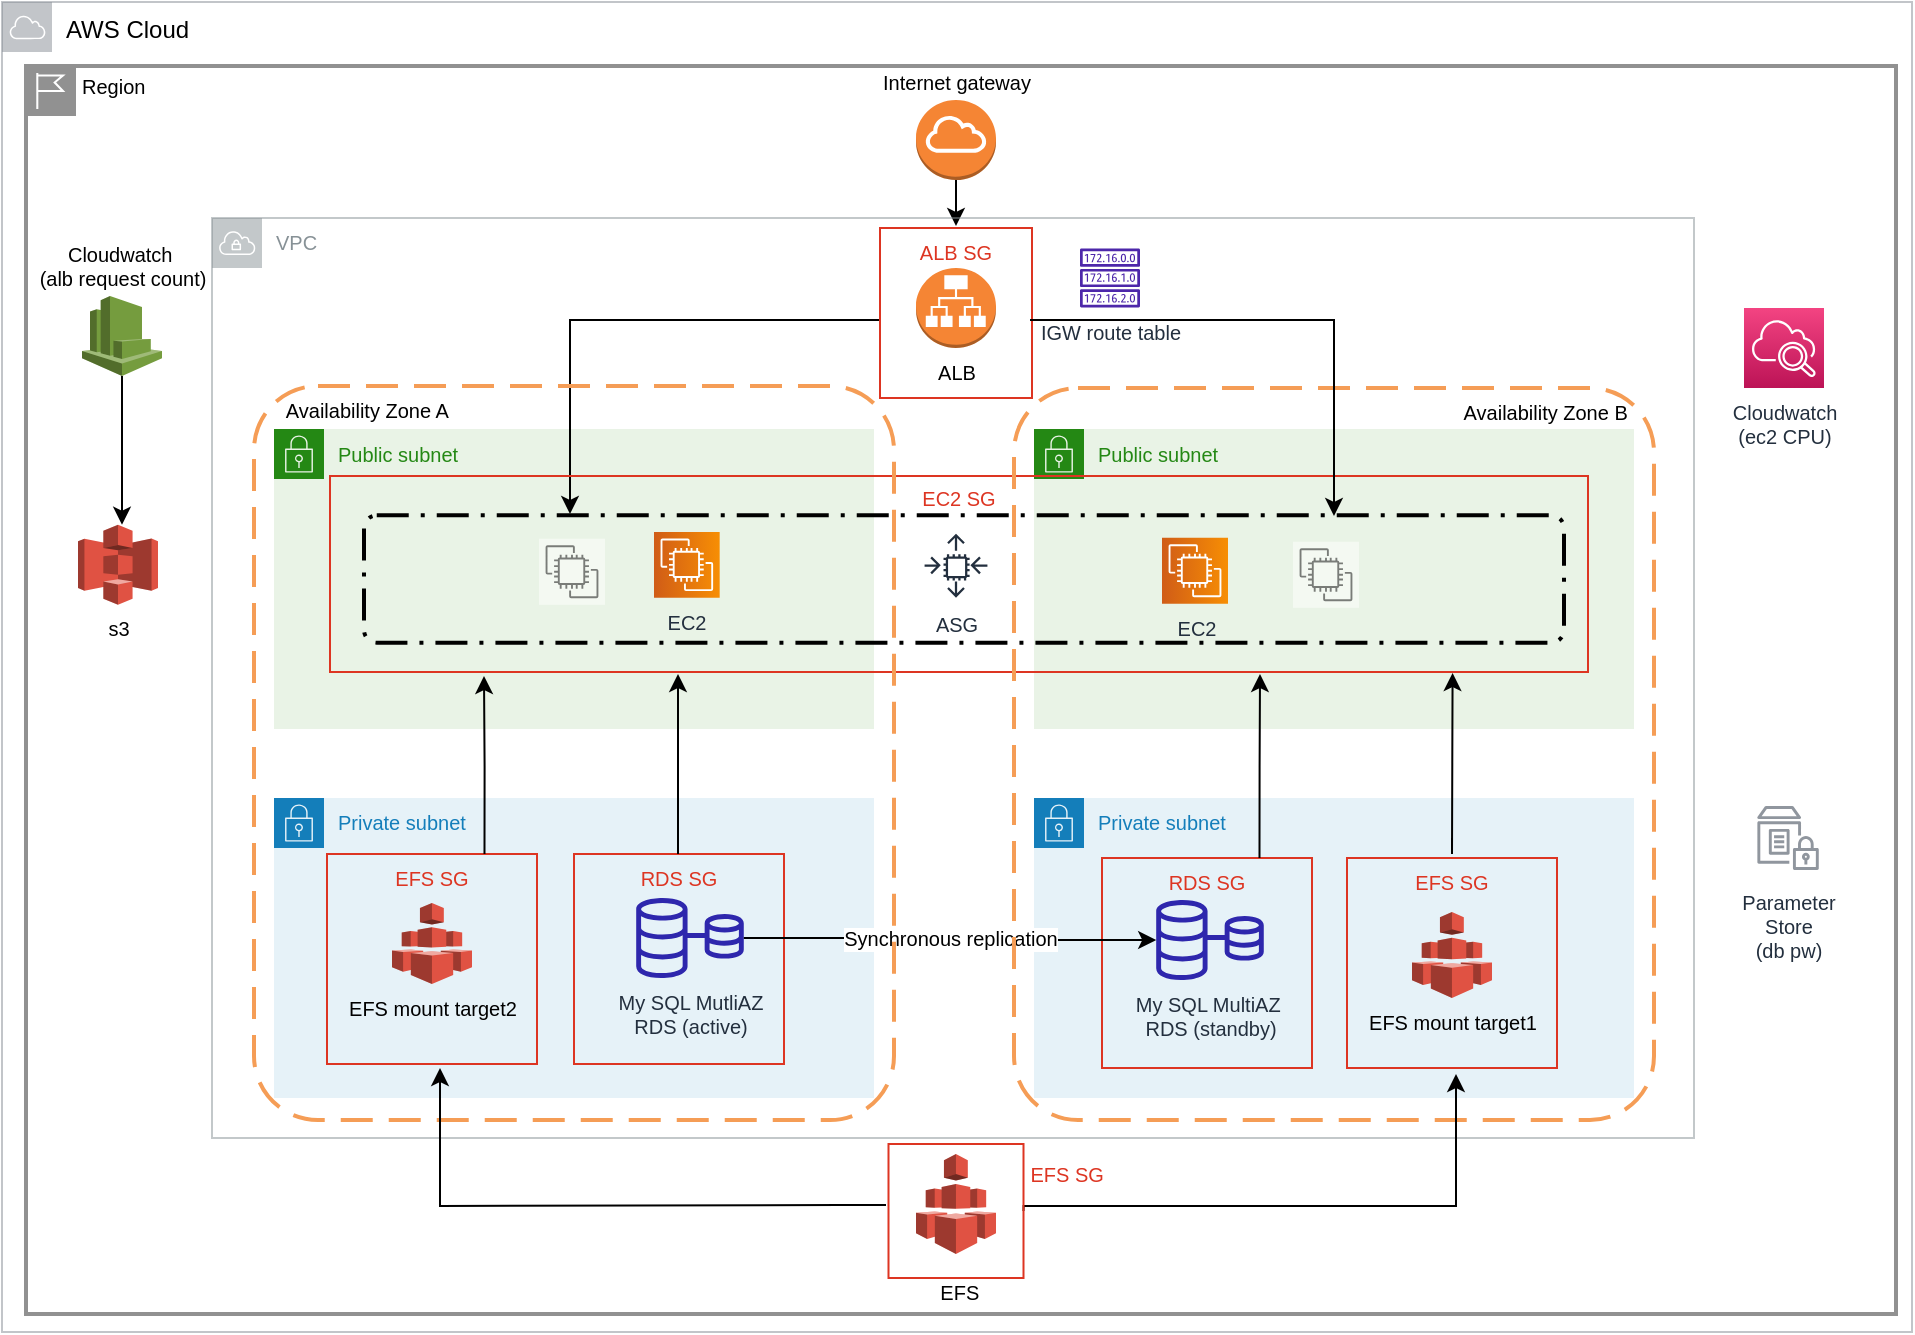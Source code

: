 <mxfile version="20.5.1" type="device"><diagram id="AdsnOwSsiy0AfqdOXsvL" name="Page-1"><mxGraphModel dx="1712" dy="638" grid="0" gridSize="10" guides="1" tooltips="1" connect="1" arrows="1" fold="1" page="0" pageScale="1" pageWidth="850" pageHeight="1100" background="#ffffff" math="0" shadow="0"><root><mxCell id="0"/><mxCell id="1" parent="0"/><mxCell id="UJqL4misTLA6MCcpcjaF-16" value="ALB" style="outlineConnect=0;dashed=0;verticalLabelPosition=bottom;verticalAlign=top;align=center;html=1;shape=mxgraph.aws3.application_load_balancer;fillColor=#F58534;gradientColor=none;fontSize=10;" parent="1" vertex="1"><mxGeometry x="401" y="205" width="40" height="40" as="geometry"/></mxCell><mxCell id="qeLjKSfhj6K_IPL9pVhX-14" value="Private subnet&amp;nbsp;" style="points=[[0,0],[0.25,0],[0.5,0],[0.75,0],[1,0],[1,0.25],[1,0.5],[1,0.75],[1,1],[0.75,1],[0.5,1],[0.25,1],[0,1],[0,0.75],[0,0.5],[0,0.25]];outlineConnect=0;gradientColor=none;html=1;whiteSpace=wrap;fontSize=10;fontStyle=0;container=1;pointerEvents=0;collapsible=0;recursiveResize=0;shape=mxgraph.aws4.group;grIcon=mxgraph.aws4.group_security_group;grStroke=0;strokeColor=#147EBA;fillColor=#E6F2F8;verticalAlign=top;align=left;spacingLeft=30;fontColor=#147EBA;dashed=0;" parent="1" vertex="1"><mxGeometry x="80" y="470" width="300" height="150" as="geometry"/></mxCell><mxCell id="UJqL4misTLA6MCcpcjaF-26" value="My SQL MutliAZ&lt;br style=&quot;font-size: 10px;&quot;&gt;RDS (active)" style="sketch=0;outlineConnect=0;fontColor=#232F3E;gradientColor=none;fillColor=#2E27AD;strokeColor=none;dashed=0;verticalLabelPosition=bottom;verticalAlign=top;align=center;html=1;fontSize=10;fontStyle=0;aspect=fixed;pointerEvents=1;shape=mxgraph.aws4.rds_multi_az;" parent="qeLjKSfhj6K_IPL9pVhX-14" vertex="1"><mxGeometry x="181.1" y="50" width="53.79" height="40" as="geometry"/></mxCell><mxCell id="2rBMx8NJpElV8pyC6ny5-1" value="EFS mount target2" style="outlineConnect=0;dashed=0;verticalLabelPosition=bottom;verticalAlign=top;align=center;html=1;shape=mxgraph.aws3.efs;fillColor=#E05243;gradientColor=none;fontSize=10;" parent="qeLjKSfhj6K_IPL9pVhX-14" vertex="1"><mxGeometry x="59" y="52.5" width="40" height="40.5" as="geometry"/></mxCell><mxCell id="2rBMx8NJpElV8pyC6ny5-12" value="RDS SG" style="fillColor=none;strokeColor=#DD3522;verticalAlign=top;fontStyle=0;fontColor=#DD3522;fontSize=10;" parent="qeLjKSfhj6K_IPL9pVhX-14" vertex="1"><mxGeometry x="150" y="28" width="105" height="105" as="geometry"/></mxCell><mxCell id="2rBMx8NJpElV8pyC6ny5-16" value="EFS SG" style="fillColor=none;strokeColor=#DD3522;verticalAlign=top;fontStyle=0;fontColor=#DD3522;fontSize=10;" parent="qeLjKSfhj6K_IPL9pVhX-14" vertex="1"><mxGeometry x="26.5" y="28" width="105" height="105" as="geometry"/></mxCell><mxCell id="qeLjKSfhj6K_IPL9pVhX-15" value="Public subnet" style="points=[[0,0],[0.25,0],[0.5,0],[0.75,0],[1,0],[1,0.25],[1,0.5],[1,0.75],[1,1],[0.75,1],[0.5,1],[0.25,1],[0,1],[0,0.75],[0,0.5],[0,0.25]];outlineConnect=0;gradientColor=none;html=1;whiteSpace=wrap;fontSize=10;fontStyle=0;container=1;pointerEvents=0;collapsible=0;recursiveResize=0;shape=mxgraph.aws4.group;grIcon=mxgraph.aws4.group_security_group;grStroke=0;strokeColor=#248814;fillColor=#E9F3E6;verticalAlign=top;align=left;spacingLeft=30;fontColor=#248814;dashed=0;" parent="1" vertex="1"><mxGeometry x="80" y="285.5" width="300" height="150" as="geometry"/></mxCell><mxCell id="qeLjKSfhj6K_IPL9pVhX-26" value="Public subnet" style="points=[[0,0],[0.25,0],[0.5,0],[0.75,0],[1,0],[1,0.25],[1,0.5],[1,0.75],[1,1],[0.75,1],[0.5,1],[0.25,1],[0,1],[0,0.75],[0,0.5],[0,0.25]];outlineConnect=0;gradientColor=none;html=1;whiteSpace=wrap;fontSize=10;fontStyle=0;container=1;pointerEvents=0;collapsible=0;recursiveResize=0;shape=mxgraph.aws4.group;grIcon=mxgraph.aws4.group_security_group;grStroke=0;strokeColor=#248814;fillColor=#E9F3E6;verticalAlign=top;align=left;spacingLeft=30;fontColor=#248814;dashed=0;" parent="1" vertex="1"><mxGeometry x="460" y="285.5" width="300" height="150" as="geometry"/></mxCell><mxCell id="qeLjKSfhj6K_IPL9pVhX-29" value="Private subnet" style="points=[[0,0],[0.25,0],[0.5,0],[0.75,0],[1,0],[1,0.25],[1,0.5],[1,0.75],[1,1],[0.75,1],[0.5,1],[0.25,1],[0,1],[0,0.75],[0,0.5],[0,0.25]];outlineConnect=0;gradientColor=none;html=1;whiteSpace=wrap;fontSize=10;fontStyle=0;container=1;pointerEvents=0;collapsible=0;recursiveResize=0;shape=mxgraph.aws4.group;grIcon=mxgraph.aws4.group_security_group;grStroke=0;strokeColor=#147EBA;fillColor=#E6F2F8;verticalAlign=top;align=left;spacingLeft=30;fontColor=#147EBA;dashed=0;" parent="1" vertex="1"><mxGeometry x="460" y="470" width="300" height="150" as="geometry"/></mxCell><mxCell id="qeLjKSfhj6K_IPL9pVhX-30" value="My SQL MultiAZ&amp;nbsp;&lt;br style=&quot;font-size: 10px;&quot;&gt;RDS (standby)" style="sketch=0;outlineConnect=0;fontColor=#232F3E;gradientColor=none;fillColor=#2E27AD;strokeColor=none;dashed=0;verticalLabelPosition=bottom;verticalAlign=top;align=center;html=1;fontSize=10;fontStyle=0;aspect=fixed;pointerEvents=1;shape=mxgraph.aws4.rds_multi_az;" parent="qeLjKSfhj6K_IPL9pVhX-29" vertex="1"><mxGeometry x="61.1" y="51" width="53.79" height="40" as="geometry"/></mxCell><mxCell id="2rBMx8NJpElV8pyC6ny5-2" value="EFS mount target1" style="outlineConnect=0;dashed=0;verticalLabelPosition=bottom;verticalAlign=top;align=center;html=1;shape=mxgraph.aws3.efs;fillColor=#E05243;gradientColor=none;fontSize=10;" parent="qeLjKSfhj6K_IPL9pVhX-29" vertex="1"><mxGeometry x="189" y="57" width="40" height="43" as="geometry"/></mxCell><mxCell id="2rBMx8NJpElV8pyC6ny5-13" value="RDS SG" style="fillColor=none;strokeColor=#DD3522;verticalAlign=top;fontStyle=0;fontColor=#DD3522;fontSize=10;" parent="qeLjKSfhj6K_IPL9pVhX-29" vertex="1"><mxGeometry x="34" y="30" width="105" height="105" as="geometry"/></mxCell><mxCell id="2rBMx8NJpElV8pyC6ny5-35" value="EFS SG" style="fillColor=none;strokeColor=#DD3522;verticalAlign=top;fontStyle=0;fontColor=#DD3522;fontSize=10;" parent="qeLjKSfhj6K_IPL9pVhX-29" vertex="1"><mxGeometry x="156.5" y="30" width="105" height="105" as="geometry"/></mxCell><mxCell id="2rBMx8NJpElV8pyC6ny5-6" value="Synchronous&amp;nbsp;replication" style="edgeStyle=orthogonalEdgeStyle;rounded=0;orthogonalLoop=1;jettySize=auto;html=1;fontSize=10;" parent="1" source="UJqL4misTLA6MCcpcjaF-26" target="qeLjKSfhj6K_IPL9pVhX-30" edge="1"><mxGeometry relative="1" as="geometry"><mxPoint x="780" y="555" as="targetPoint"/></mxGeometry></mxCell><mxCell id="2rBMx8NJpElV8pyC6ny5-52" style="edgeStyle=orthogonalEdgeStyle;rounded=0;orthogonalLoop=1;jettySize=auto;html=1;fontSize=10;exitX=0.5;exitY=1;exitDx=0;exitDy=0;exitPerimeter=0;" parent="1" source="2rBMx8NJpElV8pyC6ny5-10" edge="1"><mxGeometry relative="1" as="geometry"><mxPoint x="440" y="143" as="sourcePoint"/><mxPoint x="421" y="184" as="targetPoint"/><Array as="points"><mxPoint x="421" y="184"/></Array></mxGeometry></mxCell><mxCell id="2rBMx8NJpElV8pyC6ny5-10" value="Internet gateway" style="outlineConnect=0;dashed=0;verticalLabelPosition=top;verticalAlign=bottom;align=center;html=1;shape=mxgraph.aws3.internet_gateway;fillColor=#F58534;gradientColor=none;fontSize=10;labelPosition=center;" parent="1" vertex="1"><mxGeometry x="401" y="121" width="40" height="40" as="geometry"/></mxCell><mxCell id="2rBMx8NJpElV8pyC6ny5-29" style="edgeStyle=orthogonalEdgeStyle;rounded=0;orthogonalLoop=1;jettySize=auto;html=1;entryX=0.883;entryY=0.995;entryDx=0;entryDy=0;entryPerimeter=0;fontSize=10;" parent="1" edge="1"><mxGeometry relative="1" as="geometry"><mxPoint x="669" y="490" as="sourcePoint"/><mxPoint x="669.29" y="407.525" as="targetPoint"/><Array as="points"><mxPoint x="669" y="498"/></Array></mxGeometry></mxCell><mxCell id="2rBMx8NJpElV8pyC6ny5-19" value="s3" style="outlineConnect=0;dashed=0;verticalLabelPosition=bottom;verticalAlign=top;align=center;html=1;shape=mxgraph.aws3.s3;fillColor=#E05243;gradientColor=none;fontSize=10;" parent="1" vertex="1"><mxGeometry x="-18.0" y="333.37" width="40" height="40" as="geometry"/></mxCell><mxCell id="2rBMx8NJpElV8pyC6ny5-40" style="edgeStyle=orthogonalEdgeStyle;rounded=0;orthogonalLoop=1;jettySize=auto;html=1;fontSize=10;" parent="1" edge="1"><mxGeometry relative="1" as="geometry"><mxPoint x="383" y="231" as="sourcePoint"/><mxPoint x="228.0" y="328" as="targetPoint"/><Array as="points"><mxPoint x="383" y="231"/><mxPoint x="228" y="231"/></Array></mxGeometry></mxCell><mxCell id="2rBMx8NJpElV8pyC6ny5-23" value="ALB SG" style="fillColor=none;strokeColor=#DD3522;verticalAlign=top;fontStyle=0;fontColor=#DD3522;fontSize=10;" parent="1" vertex="1"><mxGeometry x="383" y="185" width="76" height="85" as="geometry"/></mxCell><mxCell id="2rBMx8NJpElV8pyC6ny5-24" value="EC2 SG" style="fillColor=none;strokeColor=#DD3522;verticalAlign=top;fontStyle=0;fontColor=#DD3522;fontSize=10;align=center;horizontal=1;spacingTop=-1;" parent="1" vertex="1"><mxGeometry x="108" y="309" width="629" height="98" as="geometry"/></mxCell><mxCell id="2rBMx8NJpElV8pyC6ny5-27" style="edgeStyle=orthogonalEdgeStyle;rounded=0;orthogonalLoop=1;jettySize=auto;html=1;fontSize=10;" parent="1" source="2rBMx8NJpElV8pyC6ny5-12" edge="1"><mxGeometry relative="1" as="geometry"><mxPoint x="282" y="408" as="targetPoint"/></mxGeometry></mxCell><mxCell id="2rBMx8NJpElV8pyC6ny5-30" value="" style="edgeStyle=orthogonalEdgeStyle;rounded=0;orthogonalLoop=1;jettySize=auto;html=1;fontSize=10;exitX=0.75;exitY=0;exitDx=0;exitDy=0;" parent="1" source="2rBMx8NJpElV8pyC6ny5-13" edge="1"><mxGeometry relative="1" as="geometry"><mxPoint x="573" y="408" as="targetPoint"/><Array as="points"/></mxGeometry></mxCell><mxCell id="2rBMx8NJpElV8pyC6ny5-45" style="edgeStyle=orthogonalEdgeStyle;rounded=0;orthogonalLoop=1;jettySize=auto;html=1;fontSize=10;verticalAlign=bottom;horizontal=1;labelPosition=center;verticalLabelPosition=top;align=center;" parent="1" source="2rBMx8NJpElV8pyC6ny5-32" target="2rBMx8NJpElV8pyC6ny5-19" edge="1"><mxGeometry relative="1" as="geometry"><mxPoint x="-40" y="350" as="targetPoint"/><Array as="points"><mxPoint x="4" y="299"/><mxPoint x="4" y="299"/></Array></mxGeometry></mxCell><mxCell id="2rBMx8NJpElV8pyC6ny5-32" value="Cloudwatch&amp;nbsp;&lt;br style=&quot;font-size: 10px;&quot;&gt;(alb request count)" style="outlineConnect=0;dashed=0;verticalLabelPosition=top;verticalAlign=bottom;align=center;html=1;shape=mxgraph.aws3.cloudwatch;fillColor=#759C3E;gradientColor=none;fontSize=10;horizontal=1;labelPosition=center;" parent="1" vertex="1"><mxGeometry x="-16" y="219" width="40" height="40" as="geometry"/></mxCell><mxCell id="2rBMx8NJpElV8pyC6ny5-34" value="Cloudwatch&lt;br style=&quot;font-size: 10px;&quot;&gt;(ec2 CPU)" style="sketch=0;points=[[0,0,0],[0.25,0,0],[0.5,0,0],[0.75,0,0],[1,0,0],[0,1,0],[0.25,1,0],[0.5,1,0],[0.75,1,0],[1,1,0],[0,0.25,0],[0,0.5,0],[0,0.75,0],[1,0.25,0],[1,0.5,0],[1,0.75,0]];points=[[0,0,0],[0.25,0,0],[0.5,0,0],[0.75,0,0],[1,0,0],[0,1,0],[0.25,1,0],[0.5,1,0],[0.75,1,0],[1,1,0],[0,0.25,0],[0,0.5,0],[0,0.75,0],[1,0.25,0],[1,0.5,0],[1,0.75,0]];outlineConnect=0;fontColor=#232F3E;gradientColor=#F34482;gradientDirection=north;fillColor=#BC1356;strokeColor=#ffffff;dashed=0;verticalLabelPosition=bottom;verticalAlign=top;align=center;html=1;fontSize=10;fontStyle=0;aspect=fixed;shape=mxgraph.aws4.resourceIcon;resIcon=mxgraph.aws4.cloudwatch_2;" parent="1" vertex="1"><mxGeometry x="815" y="225" width="40" height="40" as="geometry"/></mxCell><mxCell id="2rBMx8NJpElV8pyC6ny5-36" value="" style="rounded=1;arcSize=10;dashed=1;fillColor=none;gradientColor=none;dashPattern=8 3 1 3;strokeWidth=2;fontSize=10;verticalAlign=bottom;labelPosition=center;verticalLabelPosition=top;align=center;" parent="1" vertex="1"><mxGeometry x="125" y="328.66" width="600" height="63.68" as="geometry"/></mxCell><mxCell id="UJqL4misTLA6MCcpcjaF-13" value="EC2" style="sketch=0;points=[[0,0,0],[0.25,0,0],[0.5,0,0],[0.75,0,0],[1,0,0],[0,1,0],[0.25,1,0],[0.5,1,0],[0.75,1,0],[1,1,0],[0,0.25,0],[0,0.5,0],[0,0.75,0],[1,0.25,0],[1,0.5,0],[1,0.75,0]];outlineConnect=0;fontColor=#232F3E;gradientColor=#F78E04;gradientDirection=north;fillColor=#D05C17;strokeColor=#ffffff;dashed=0;verticalLabelPosition=bottom;verticalAlign=top;align=center;html=1;fontSize=10;fontStyle=0;aspect=fixed;shape=mxgraph.aws4.resourceIcon;resIcon=mxgraph.aws4.ec2;direction=south;" parent="1" vertex="1"><mxGeometry x="270" y="337" width="32.84" height="32.84" as="geometry"/></mxCell><mxCell id="2rBMx8NJpElV8pyC6ny5-39" value="" style="edgeStyle=orthogonalEdgeStyle;rounded=0;orthogonalLoop=1;jettySize=auto;html=1;fontSize=10;exitX=0.75;exitY=0;exitDx=0;exitDy=0;" parent="1" source="2rBMx8NJpElV8pyC6ny5-16" edge="1"><mxGeometry relative="1" as="geometry"><mxPoint x="185" y="409" as="targetPoint"/></mxGeometry></mxCell><mxCell id="2rBMx8NJpElV8pyC6ny5-47" value="" style="sketch=0;points=[[0,0,0],[0.25,0,0],[0.5,0,0],[0.75,0,0],[1,0,0],[0,1,0],[0.25,1,0],[0.5,1,0],[0.75,1,0],[1,1,0],[0,0.25,0],[0,0.5,0],[0,0.75,0],[1,0.25,0],[1,0.5,0],[1,0.75,0]];outlineConnect=0;gradientDirection=north;dashed=0;verticalLabelPosition=bottom;verticalAlign=top;align=center;html=1;fontSize=10;fontStyle=0;aspect=fixed;shape=mxgraph.aws4.resourceIcon;resIcon=mxgraph.aws4.ec2;opacity=50;shadow=0;direction=south;" parent="1" vertex="1"><mxGeometry x="212.5" y="340.37" width="33" height="33" as="geometry"/></mxCell><mxCell id="2rBMx8NJpElV8pyC6ny5-53" value="Parameter&lt;br style=&quot;font-size: 10px;&quot;&gt;Store&lt;br style=&quot;font-size: 10px;&quot;&gt;(db pw)" style="sketch=0;outlineConnect=0;fontColor=#232F3E;gradientColor=none;strokeColor=#232F3E;fillColor=#ffffff;dashed=0;verticalLabelPosition=bottom;verticalAlign=top;align=center;html=1;fontSize=10;fontStyle=0;aspect=fixed;shape=mxgraph.aws4.resourceIcon;resIcon=mxgraph.aws4.parameter_store;shadow=0;opacity=50;" parent="1" vertex="1"><mxGeometry x="817" y="470" width="40" height="40" as="geometry"/></mxCell><mxCell id="2rBMx8NJpElV8pyC6ny5-56" value="VPC" style="sketch=0;outlineConnect=0;gradientColor=none;html=1;whiteSpace=wrap;fontSize=10;fontStyle=0;shape=mxgraph.aws4.group;grIcon=mxgraph.aws4.group_vpc;strokeColor=#879196;fillColor=none;verticalAlign=top;align=left;spacingLeft=30;fontColor=#879196;dashed=0;shadow=0;opacity=50;" parent="1" vertex="1"><mxGeometry x="49" y="180" width="741" height="460" as="geometry"/></mxCell><mxCell id="2rBMx8NJpElV8pyC6ny5-57" value="&lt;font color=&quot;#000000&quot; style=&quot;font-size: 12px;&quot;&gt;AWS Cloud&lt;/font&gt;" style="sketch=0;outlineConnect=0;gradientColor=none;html=1;whiteSpace=wrap;fontSize=10;fontStyle=0;shape=mxgraph.aws4.group;grIcon=mxgraph.aws4.group_aws_cloud;strokeColor=#858B94;fillColor=none;verticalAlign=top;align=left;spacingLeft=30;fontColor=#858B94;dashed=0;shadow=0;opacity=50;" parent="1" vertex="1"><mxGeometry x="-56" y="72" width="955" height="665" as="geometry"/></mxCell><mxCell id="-BMMNP-tKVFyhcWl87fm-1" value="     Availability Zone A" style="rounded=1;arcSize=10;dashed=1;strokeColor=#F59D56;fillColor=none;gradientColor=none;dashPattern=8 4;strokeWidth=2;verticalAlign=top;align=left;fontSize=10;" vertex="1" parent="1"><mxGeometry x="70" y="264" width="320" height="367" as="geometry"/></mxCell><mxCell id="-BMMNP-tKVFyhcWl87fm-2" value=" Availability Zone B    " style="rounded=1;arcSize=10;dashed=1;strokeColor=#F59D56;fillColor=none;gradientColor=none;dashPattern=8 4;strokeWidth=2;verticalAlign=top;align=right;fontSize=10;" vertex="1" parent="1"><mxGeometry x="450" y="265" width="320" height="366" as="geometry"/></mxCell><mxCell id="-BMMNP-tKVFyhcWl87fm-3" value="&lt;p style=&quot;line-height: 0; font-size: 10px;&quot;&gt;&amp;nbsp;EFS&lt;/p&gt;" style="outlineConnect=0;dashed=0;verticalLabelPosition=bottom;verticalAlign=top;align=center;html=1;shape=mxgraph.aws3.efs;fillColor=#E05243;gradientColor=none;fontSize=10;spacingTop=3;" vertex="1" parent="1"><mxGeometry x="401" y="648" width="40" height="50" as="geometry"/></mxCell><mxCell id="-BMMNP-tKVFyhcWl87fm-10" style="edgeStyle=orthogonalEdgeStyle;rounded=0;orthogonalLoop=1;jettySize=auto;html=1;fontSize=10;exitX=1;exitY=0.5;exitDx=0;exitDy=0;" edge="1" parent="1" source="-BMMNP-tKVFyhcWl87fm-5"><mxGeometry relative="1" as="geometry"><mxPoint x="477" y="678" as="sourcePoint"/><mxPoint x="671" y="608" as="targetPoint"/><Array as="points"><mxPoint x="477" y="674"/><mxPoint x="667" y="674"/></Array></mxGeometry></mxCell><mxCell id="-BMMNP-tKVFyhcWl87fm-5" value="                                        EFS SG" style="fillColor=none;strokeColor=#DD3522;verticalAlign=top;fontStyle=0;fontColor=#DD3522;fontSize=10;spacingTop=3;" vertex="1" parent="1"><mxGeometry x="387.25" y="643" width="67.5" height="67" as="geometry"/></mxCell><mxCell id="UJqL4misTLA6MCcpcjaF-38" value="IGW route table" style="sketch=0;outlineConnect=0;fontColor=#232F3E;gradientColor=none;fillColor=#4D27AA;strokeColor=none;dashed=0;verticalLabelPosition=bottom;verticalAlign=top;align=center;html=1;fontSize=10;fontStyle=0;aspect=fixed;pointerEvents=1;shape=mxgraph.aws4.route_table;" parent="1" vertex="1"><mxGeometry x="483" y="195" width="30" height="30" as="geometry"/></mxCell><mxCell id="2rBMx8NJpElV8pyC6ny5-44" style="edgeStyle=orthogonalEdgeStyle;rounded=0;orthogonalLoop=1;jettySize=auto;html=1;fontSize=10;entryX=0.497;entryY=0.183;entryDx=0;entryDy=0;entryPerimeter=0;" parent="1" edge="1"><mxGeometry relative="1" as="geometry"><mxPoint x="609.04" y="328.978" as="targetPoint"/><mxPoint x="458" y="231" as="sourcePoint"/><Array as="points"><mxPoint x="610" y="231"/><mxPoint x="610" y="329"/></Array></mxGeometry></mxCell><mxCell id="-BMMNP-tKVFyhcWl87fm-11" style="edgeStyle=orthogonalEdgeStyle;rounded=0;orthogonalLoop=1;jettySize=auto;html=1;fontSize=10;exitX=1;exitY=0.5;exitDx=0;exitDy=0;" edge="1" parent="1"><mxGeometry relative="1" as="geometry"><mxPoint x="386.0" y="673.5" as="sourcePoint"/><mxPoint x="163" y="605" as="targetPoint"/><Array as="points"><mxPoint x="363" y="674"/><mxPoint x="173" y="674"/></Array></mxGeometry></mxCell><mxCell id="2rBMx8NJpElV8pyC6ny5-37" value="&lt;font style=&quot;font-size: 10px;&quot;&gt;ASG&lt;br&gt;&lt;br style=&quot;font-size: 10px;&quot;&gt;&lt;/font&gt;" style="sketch=0;outlineConnect=0;fontColor=#232F3E;gradientColor=none;strokeColor=#232F3E;fillColor=#ffffff;dashed=0;verticalLabelPosition=bottom;verticalAlign=top;align=center;html=1;fontSize=10;fontStyle=0;aspect=fixed;shape=mxgraph.aws4.resourceIcon;resIcon=mxgraph.aws4.auto_scaling;spacingTop=-3;" parent="1" vertex="1"><mxGeometry x="401" y="333.84" width="40" height="40" as="geometry"/></mxCell><mxCell id="qeLjKSfhj6K_IPL9pVhX-27" value="EC2" style="sketch=0;points=[[0,0,0],[0.25,0,0],[0.5,0,0],[0.75,0,0],[1,0,0],[0,1,0],[0.25,1,0],[0.5,1,0],[0.75,1,0],[1,1,0],[0,0.25,0],[0,0.5,0],[0,0.75,0],[1,0.25,0],[1,0.5,0],[1,0.75,0]];outlineConnect=0;fontColor=#232F3E;gradientColor=#F78E04;gradientDirection=north;fillColor=#D05C17;strokeColor=#ffffff;dashed=0;verticalLabelPosition=bottom;verticalAlign=top;align=center;html=1;fontSize=10;fontStyle=0;aspect=fixed;shape=mxgraph.aws4.resourceIcon;resIcon=mxgraph.aws4.ec2;direction=south;" parent="1" vertex="1"><mxGeometry x="524" y="339.87" width="33" height="33" as="geometry"/></mxCell><mxCell id="2rBMx8NJpElV8pyC6ny5-48" value="" style="sketch=0;points=[[0,0,0],[0.25,0,0],[0.5,0,0],[0.75,0,0],[1,0,0],[0,1,0],[0.25,1,0],[0.5,1,0],[0.75,1,0],[1,1,0],[0,0.25,0],[0,0.5,0],[0,0.75,0],[1,0.25,0],[1,0.5,0],[1,0.75,0]];outlineConnect=0;gradientDirection=north;dashed=0;verticalLabelPosition=bottom;verticalAlign=top;align=center;html=1;fontSize=10;fontStyle=0;aspect=fixed;shape=mxgraph.aws4.resourceIcon;resIcon=mxgraph.aws4.ec2;opacity=50;shadow=0;direction=south;" parent="1" vertex="1"><mxGeometry x="589.5" y="341.87" width="33" height="33" as="geometry"/></mxCell><mxCell id="-BMMNP-tKVFyhcWl87fm-13" value="Region" style="shape=mxgraph.ibm.box;prType=region;fontStyle=0;verticalAlign=top;align=left;spacingLeft=32;spacingTop=4;fillColor=none;rounded=0;whiteSpace=wrap;html=1;strokeColor=#919191;strokeWidth=2;dashed=0;container=1;spacing=-4;collapsible=0;expand=0;recursiveResize=0;fontSize=10;" vertex="1" parent="1"><mxGeometry x="-44" y="104" width="935" height="624" as="geometry"/></mxCell></root></mxGraphModel></diagram></mxfile>